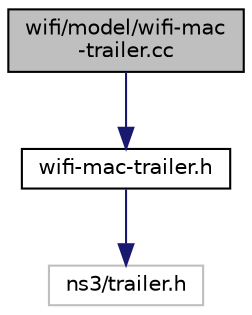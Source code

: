 digraph "wifi/model/wifi-mac-trailer.cc"
{
  edge [fontname="Helvetica",fontsize="10",labelfontname="Helvetica",labelfontsize="10"];
  node [fontname="Helvetica",fontsize="10",shape=record];
  Node1 [label="wifi/model/wifi-mac\l-trailer.cc",height=0.2,width=0.4,color="black", fillcolor="grey75", style="filled", fontcolor="black"];
  Node1 -> Node2 [color="midnightblue",fontsize="10",style="solid"];
  Node2 [label="wifi-mac-trailer.h",height=0.2,width=0.4,color="black", fillcolor="white", style="filled",URL="$d9/d41/wifi-mac-trailer_8h.html"];
  Node2 -> Node3 [color="midnightblue",fontsize="10",style="solid"];
  Node3 [label="ns3/trailer.h",height=0.2,width=0.4,color="grey75", fillcolor="white", style="filled"];
}
